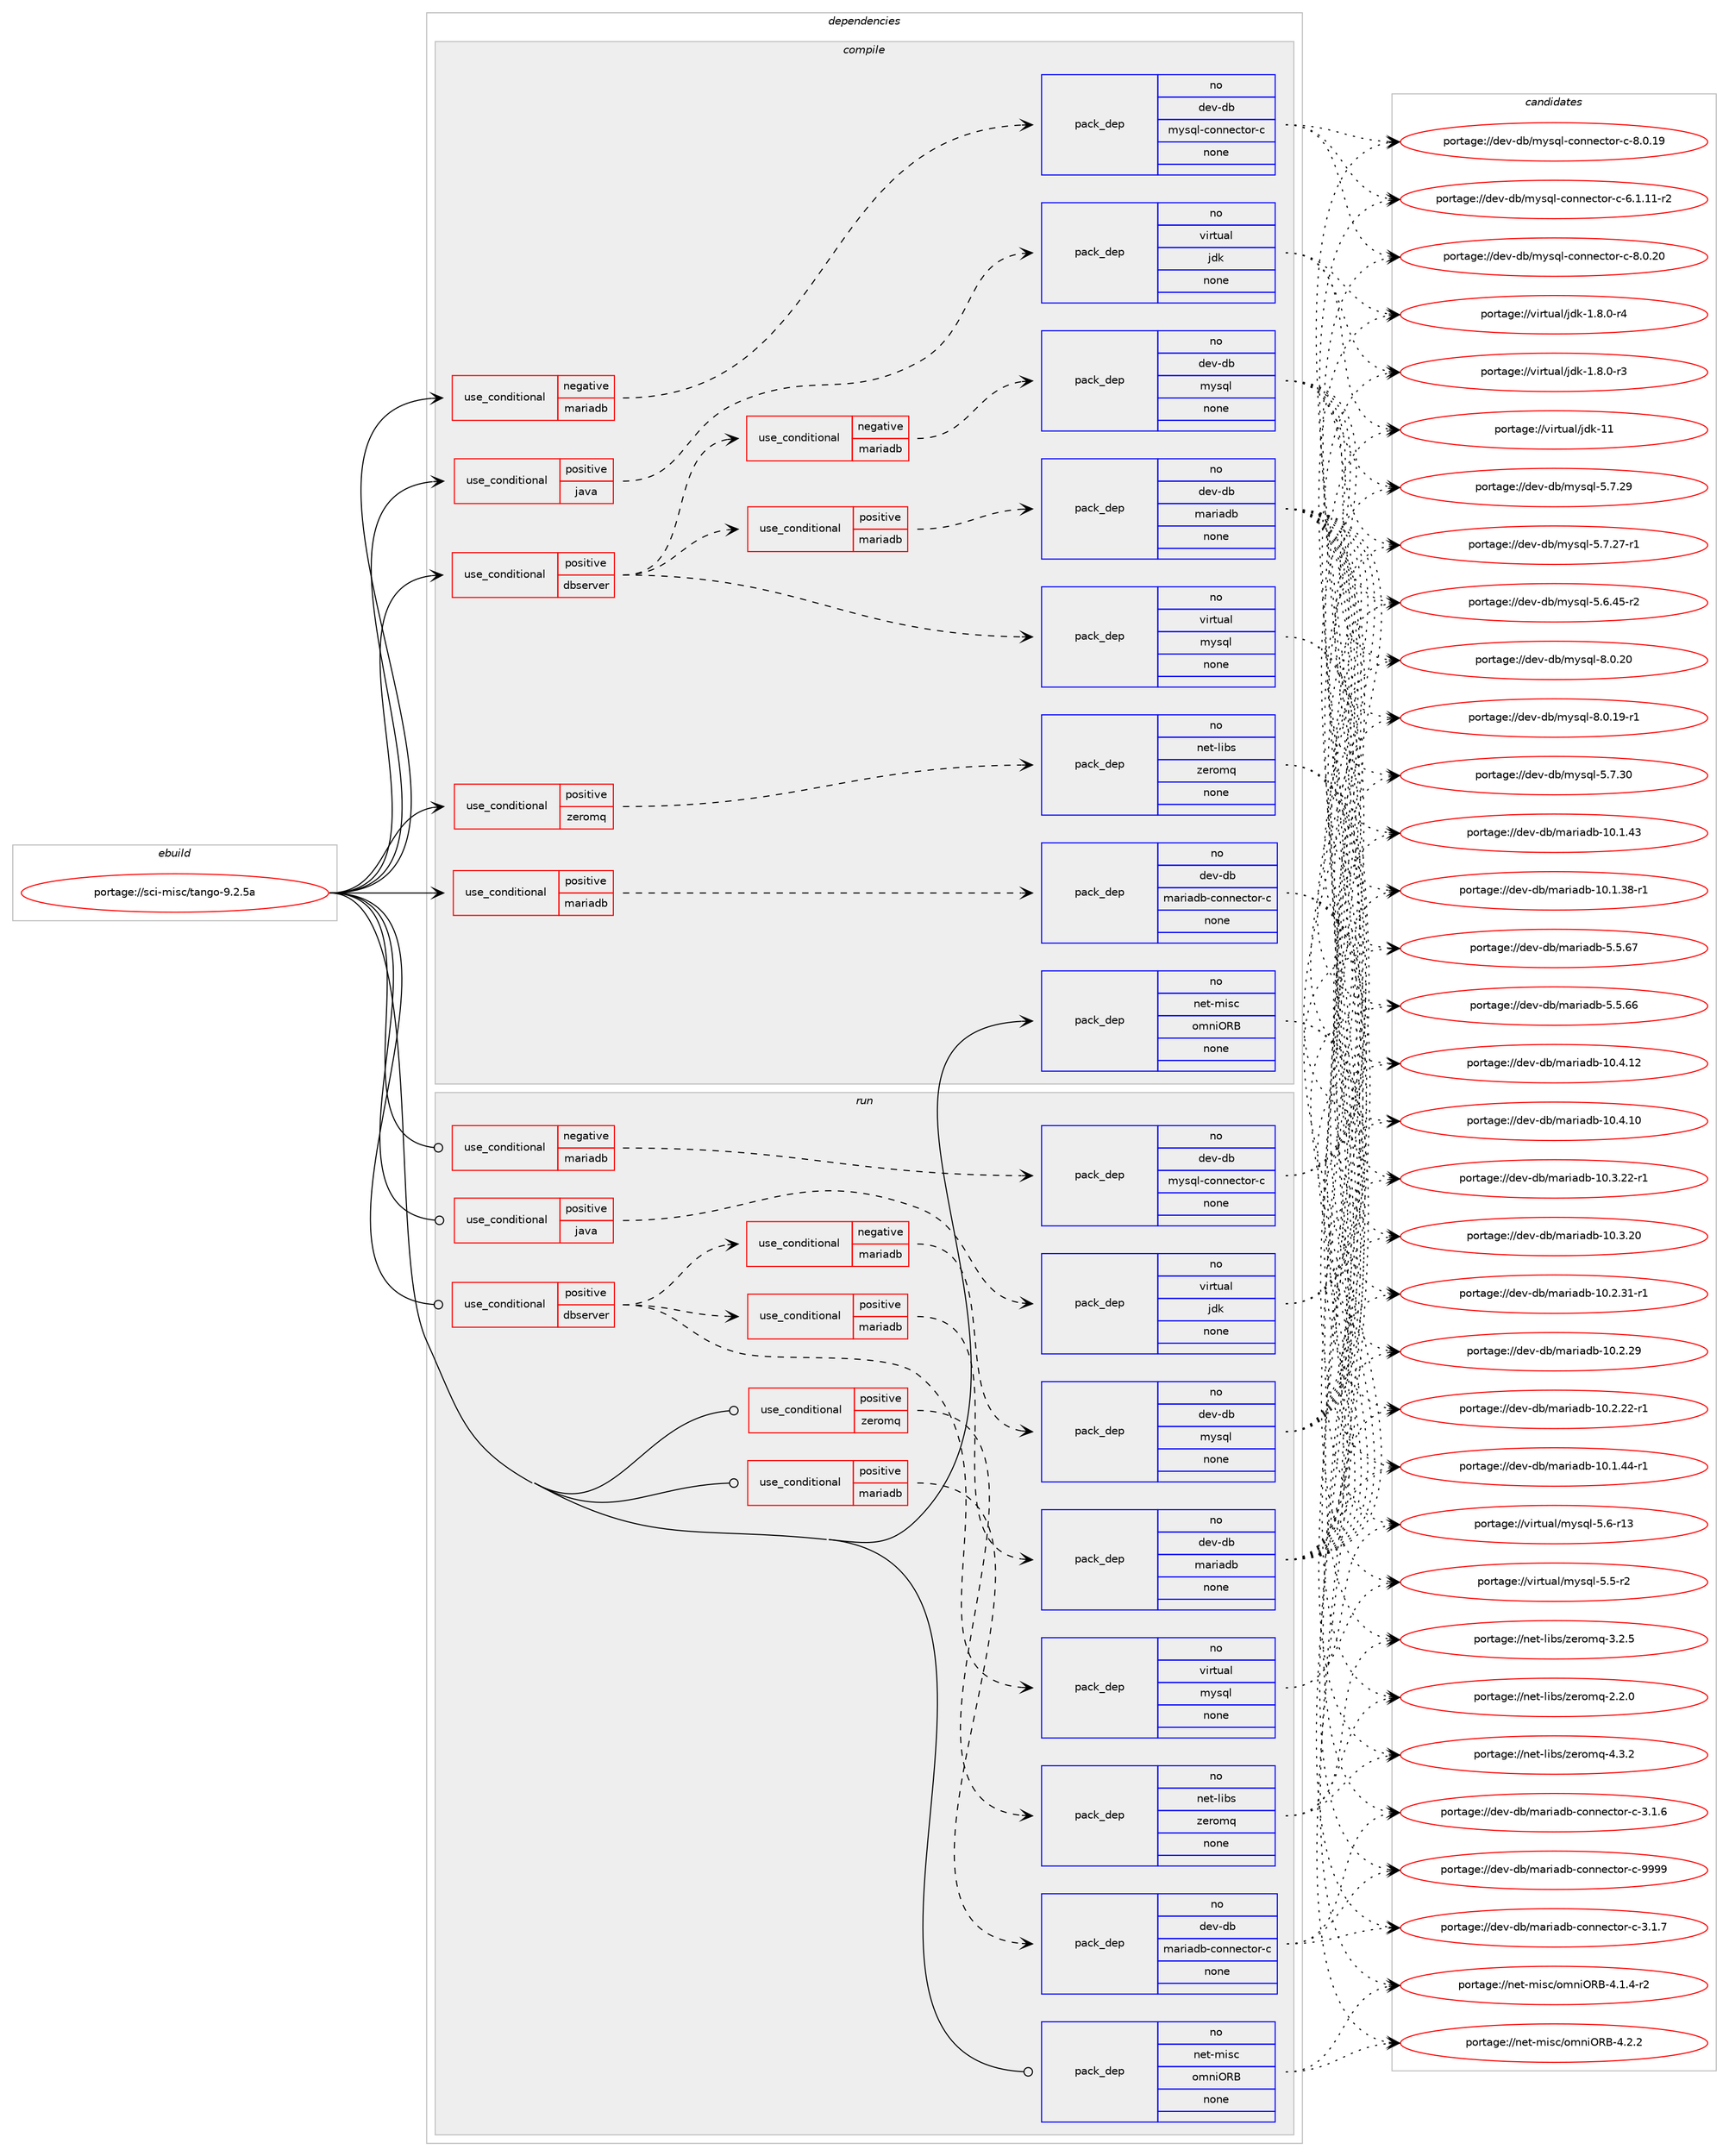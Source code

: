 digraph prolog {

# *************
# Graph options
# *************

newrank=true;
concentrate=true;
compound=true;
graph [rankdir=LR,fontname=Helvetica,fontsize=10,ranksep=1.5];#, ranksep=2.5, nodesep=0.2];
edge  [arrowhead=vee];
node  [fontname=Helvetica,fontsize=10];

# **********
# The ebuild
# **********

subgraph cluster_leftcol {
color=gray;
rank=same;
label=<<i>ebuild</i>>;
id [label="portage://sci-misc/tango-9.2.5a", color=red, width=4, href="../sci-misc/tango-9.2.5a.svg"];
}

# ****************
# The dependencies
# ****************

subgraph cluster_midcol {
color=gray;
label=<<i>dependencies</i>>;
subgraph cluster_compile {
fillcolor="#eeeeee";
style=filled;
label=<<i>compile</i>>;
subgraph cond496 {
dependency5636 [label=<<TABLE BORDER="0" CELLBORDER="1" CELLSPACING="0" CELLPADDING="4"><TR><TD ROWSPAN="3" CELLPADDING="10">use_conditional</TD></TR><TR><TD>negative</TD></TR><TR><TD>mariadb</TD></TR></TABLE>>, shape=none, color=red];
subgraph pack5070 {
dependency5637 [label=<<TABLE BORDER="0" CELLBORDER="1" CELLSPACING="0" CELLPADDING="4" WIDTH="220"><TR><TD ROWSPAN="6" CELLPADDING="30">pack_dep</TD></TR><TR><TD WIDTH="110">no</TD></TR><TR><TD>dev-db</TD></TR><TR><TD>mysql-connector-c</TD></TR><TR><TD>none</TD></TR><TR><TD></TD></TR></TABLE>>, shape=none, color=blue];
}
dependency5636:e -> dependency5637:w [weight=20,style="dashed",arrowhead="vee"];
}
id:e -> dependency5636:w [weight=20,style="solid",arrowhead="vee"];
subgraph cond497 {
dependency5638 [label=<<TABLE BORDER="0" CELLBORDER="1" CELLSPACING="0" CELLPADDING="4"><TR><TD ROWSPAN="3" CELLPADDING="10">use_conditional</TD></TR><TR><TD>positive</TD></TR><TR><TD>dbserver</TD></TR></TABLE>>, shape=none, color=red];
subgraph cond498 {
dependency5639 [label=<<TABLE BORDER="0" CELLBORDER="1" CELLSPACING="0" CELLPADDING="4"><TR><TD ROWSPAN="3" CELLPADDING="10">use_conditional</TD></TR><TR><TD>positive</TD></TR><TR><TD>mariadb</TD></TR></TABLE>>, shape=none, color=red];
subgraph pack5071 {
dependency5640 [label=<<TABLE BORDER="0" CELLBORDER="1" CELLSPACING="0" CELLPADDING="4" WIDTH="220"><TR><TD ROWSPAN="6" CELLPADDING="30">pack_dep</TD></TR><TR><TD WIDTH="110">no</TD></TR><TR><TD>dev-db</TD></TR><TR><TD>mariadb</TD></TR><TR><TD>none</TD></TR><TR><TD></TD></TR></TABLE>>, shape=none, color=blue];
}
dependency5639:e -> dependency5640:w [weight=20,style="dashed",arrowhead="vee"];
}
dependency5638:e -> dependency5639:w [weight=20,style="dashed",arrowhead="vee"];
subgraph cond499 {
dependency5641 [label=<<TABLE BORDER="0" CELLBORDER="1" CELLSPACING="0" CELLPADDING="4"><TR><TD ROWSPAN="3" CELLPADDING="10">use_conditional</TD></TR><TR><TD>negative</TD></TR><TR><TD>mariadb</TD></TR></TABLE>>, shape=none, color=red];
subgraph pack5072 {
dependency5642 [label=<<TABLE BORDER="0" CELLBORDER="1" CELLSPACING="0" CELLPADDING="4" WIDTH="220"><TR><TD ROWSPAN="6" CELLPADDING="30">pack_dep</TD></TR><TR><TD WIDTH="110">no</TD></TR><TR><TD>dev-db</TD></TR><TR><TD>mysql</TD></TR><TR><TD>none</TD></TR><TR><TD></TD></TR></TABLE>>, shape=none, color=blue];
}
dependency5641:e -> dependency5642:w [weight=20,style="dashed",arrowhead="vee"];
}
dependency5638:e -> dependency5641:w [weight=20,style="dashed",arrowhead="vee"];
subgraph pack5073 {
dependency5643 [label=<<TABLE BORDER="0" CELLBORDER="1" CELLSPACING="0" CELLPADDING="4" WIDTH="220"><TR><TD ROWSPAN="6" CELLPADDING="30">pack_dep</TD></TR><TR><TD WIDTH="110">no</TD></TR><TR><TD>virtual</TD></TR><TR><TD>mysql</TD></TR><TR><TD>none</TD></TR><TR><TD></TD></TR></TABLE>>, shape=none, color=blue];
}
dependency5638:e -> dependency5643:w [weight=20,style="dashed",arrowhead="vee"];
}
id:e -> dependency5638:w [weight=20,style="solid",arrowhead="vee"];
subgraph cond500 {
dependency5644 [label=<<TABLE BORDER="0" CELLBORDER="1" CELLSPACING="0" CELLPADDING="4"><TR><TD ROWSPAN="3" CELLPADDING="10">use_conditional</TD></TR><TR><TD>positive</TD></TR><TR><TD>java</TD></TR></TABLE>>, shape=none, color=red];
subgraph pack5074 {
dependency5645 [label=<<TABLE BORDER="0" CELLBORDER="1" CELLSPACING="0" CELLPADDING="4" WIDTH="220"><TR><TD ROWSPAN="6" CELLPADDING="30">pack_dep</TD></TR><TR><TD WIDTH="110">no</TD></TR><TR><TD>virtual</TD></TR><TR><TD>jdk</TD></TR><TR><TD>none</TD></TR><TR><TD></TD></TR></TABLE>>, shape=none, color=blue];
}
dependency5644:e -> dependency5645:w [weight=20,style="dashed",arrowhead="vee"];
}
id:e -> dependency5644:w [weight=20,style="solid",arrowhead="vee"];
subgraph cond501 {
dependency5646 [label=<<TABLE BORDER="0" CELLBORDER="1" CELLSPACING="0" CELLPADDING="4"><TR><TD ROWSPAN="3" CELLPADDING="10">use_conditional</TD></TR><TR><TD>positive</TD></TR><TR><TD>mariadb</TD></TR></TABLE>>, shape=none, color=red];
subgraph pack5075 {
dependency5647 [label=<<TABLE BORDER="0" CELLBORDER="1" CELLSPACING="0" CELLPADDING="4" WIDTH="220"><TR><TD ROWSPAN="6" CELLPADDING="30">pack_dep</TD></TR><TR><TD WIDTH="110">no</TD></TR><TR><TD>dev-db</TD></TR><TR><TD>mariadb-connector-c</TD></TR><TR><TD>none</TD></TR><TR><TD></TD></TR></TABLE>>, shape=none, color=blue];
}
dependency5646:e -> dependency5647:w [weight=20,style="dashed",arrowhead="vee"];
}
id:e -> dependency5646:w [weight=20,style="solid",arrowhead="vee"];
subgraph cond502 {
dependency5648 [label=<<TABLE BORDER="0" CELLBORDER="1" CELLSPACING="0" CELLPADDING="4"><TR><TD ROWSPAN="3" CELLPADDING="10">use_conditional</TD></TR><TR><TD>positive</TD></TR><TR><TD>zeromq</TD></TR></TABLE>>, shape=none, color=red];
subgraph pack5076 {
dependency5649 [label=<<TABLE BORDER="0" CELLBORDER="1" CELLSPACING="0" CELLPADDING="4" WIDTH="220"><TR><TD ROWSPAN="6" CELLPADDING="30">pack_dep</TD></TR><TR><TD WIDTH="110">no</TD></TR><TR><TD>net-libs</TD></TR><TR><TD>zeromq</TD></TR><TR><TD>none</TD></TR><TR><TD></TD></TR></TABLE>>, shape=none, color=blue];
}
dependency5648:e -> dependency5649:w [weight=20,style="dashed",arrowhead="vee"];
}
id:e -> dependency5648:w [weight=20,style="solid",arrowhead="vee"];
subgraph pack5077 {
dependency5650 [label=<<TABLE BORDER="0" CELLBORDER="1" CELLSPACING="0" CELLPADDING="4" WIDTH="220"><TR><TD ROWSPAN="6" CELLPADDING="30">pack_dep</TD></TR><TR><TD WIDTH="110">no</TD></TR><TR><TD>net-misc</TD></TR><TR><TD>omniORB</TD></TR><TR><TD>none</TD></TR><TR><TD></TD></TR></TABLE>>, shape=none, color=blue];
}
id:e -> dependency5650:w [weight=20,style="solid",arrowhead="vee"];
}
subgraph cluster_compileandrun {
fillcolor="#eeeeee";
style=filled;
label=<<i>compile and run</i>>;
}
subgraph cluster_run {
fillcolor="#eeeeee";
style=filled;
label=<<i>run</i>>;
subgraph cond503 {
dependency5651 [label=<<TABLE BORDER="0" CELLBORDER="1" CELLSPACING="0" CELLPADDING="4"><TR><TD ROWSPAN="3" CELLPADDING="10">use_conditional</TD></TR><TR><TD>negative</TD></TR><TR><TD>mariadb</TD></TR></TABLE>>, shape=none, color=red];
subgraph pack5078 {
dependency5652 [label=<<TABLE BORDER="0" CELLBORDER="1" CELLSPACING="0" CELLPADDING="4" WIDTH="220"><TR><TD ROWSPAN="6" CELLPADDING="30">pack_dep</TD></TR><TR><TD WIDTH="110">no</TD></TR><TR><TD>dev-db</TD></TR><TR><TD>mysql-connector-c</TD></TR><TR><TD>none</TD></TR><TR><TD></TD></TR></TABLE>>, shape=none, color=blue];
}
dependency5651:e -> dependency5652:w [weight=20,style="dashed",arrowhead="vee"];
}
id:e -> dependency5651:w [weight=20,style="solid",arrowhead="odot"];
subgraph cond504 {
dependency5653 [label=<<TABLE BORDER="0" CELLBORDER="1" CELLSPACING="0" CELLPADDING="4"><TR><TD ROWSPAN="3" CELLPADDING="10">use_conditional</TD></TR><TR><TD>positive</TD></TR><TR><TD>dbserver</TD></TR></TABLE>>, shape=none, color=red];
subgraph cond505 {
dependency5654 [label=<<TABLE BORDER="0" CELLBORDER="1" CELLSPACING="0" CELLPADDING="4"><TR><TD ROWSPAN="3" CELLPADDING="10">use_conditional</TD></TR><TR><TD>positive</TD></TR><TR><TD>mariadb</TD></TR></TABLE>>, shape=none, color=red];
subgraph pack5079 {
dependency5655 [label=<<TABLE BORDER="0" CELLBORDER="1" CELLSPACING="0" CELLPADDING="4" WIDTH="220"><TR><TD ROWSPAN="6" CELLPADDING="30">pack_dep</TD></TR><TR><TD WIDTH="110">no</TD></TR><TR><TD>dev-db</TD></TR><TR><TD>mariadb</TD></TR><TR><TD>none</TD></TR><TR><TD></TD></TR></TABLE>>, shape=none, color=blue];
}
dependency5654:e -> dependency5655:w [weight=20,style="dashed",arrowhead="vee"];
}
dependency5653:e -> dependency5654:w [weight=20,style="dashed",arrowhead="vee"];
subgraph cond506 {
dependency5656 [label=<<TABLE BORDER="0" CELLBORDER="1" CELLSPACING="0" CELLPADDING="4"><TR><TD ROWSPAN="3" CELLPADDING="10">use_conditional</TD></TR><TR><TD>negative</TD></TR><TR><TD>mariadb</TD></TR></TABLE>>, shape=none, color=red];
subgraph pack5080 {
dependency5657 [label=<<TABLE BORDER="0" CELLBORDER="1" CELLSPACING="0" CELLPADDING="4" WIDTH="220"><TR><TD ROWSPAN="6" CELLPADDING="30">pack_dep</TD></TR><TR><TD WIDTH="110">no</TD></TR><TR><TD>dev-db</TD></TR><TR><TD>mysql</TD></TR><TR><TD>none</TD></TR><TR><TD></TD></TR></TABLE>>, shape=none, color=blue];
}
dependency5656:e -> dependency5657:w [weight=20,style="dashed",arrowhead="vee"];
}
dependency5653:e -> dependency5656:w [weight=20,style="dashed",arrowhead="vee"];
subgraph pack5081 {
dependency5658 [label=<<TABLE BORDER="0" CELLBORDER="1" CELLSPACING="0" CELLPADDING="4" WIDTH="220"><TR><TD ROWSPAN="6" CELLPADDING="30">pack_dep</TD></TR><TR><TD WIDTH="110">no</TD></TR><TR><TD>virtual</TD></TR><TR><TD>mysql</TD></TR><TR><TD>none</TD></TR><TR><TD></TD></TR></TABLE>>, shape=none, color=blue];
}
dependency5653:e -> dependency5658:w [weight=20,style="dashed",arrowhead="vee"];
}
id:e -> dependency5653:w [weight=20,style="solid",arrowhead="odot"];
subgraph cond507 {
dependency5659 [label=<<TABLE BORDER="0" CELLBORDER="1" CELLSPACING="0" CELLPADDING="4"><TR><TD ROWSPAN="3" CELLPADDING="10">use_conditional</TD></TR><TR><TD>positive</TD></TR><TR><TD>java</TD></TR></TABLE>>, shape=none, color=red];
subgraph pack5082 {
dependency5660 [label=<<TABLE BORDER="0" CELLBORDER="1" CELLSPACING="0" CELLPADDING="4" WIDTH="220"><TR><TD ROWSPAN="6" CELLPADDING="30">pack_dep</TD></TR><TR><TD WIDTH="110">no</TD></TR><TR><TD>virtual</TD></TR><TR><TD>jdk</TD></TR><TR><TD>none</TD></TR><TR><TD></TD></TR></TABLE>>, shape=none, color=blue];
}
dependency5659:e -> dependency5660:w [weight=20,style="dashed",arrowhead="vee"];
}
id:e -> dependency5659:w [weight=20,style="solid",arrowhead="odot"];
subgraph cond508 {
dependency5661 [label=<<TABLE BORDER="0" CELLBORDER="1" CELLSPACING="0" CELLPADDING="4"><TR><TD ROWSPAN="3" CELLPADDING="10">use_conditional</TD></TR><TR><TD>positive</TD></TR><TR><TD>mariadb</TD></TR></TABLE>>, shape=none, color=red];
subgraph pack5083 {
dependency5662 [label=<<TABLE BORDER="0" CELLBORDER="1" CELLSPACING="0" CELLPADDING="4" WIDTH="220"><TR><TD ROWSPAN="6" CELLPADDING="30">pack_dep</TD></TR><TR><TD WIDTH="110">no</TD></TR><TR><TD>dev-db</TD></TR><TR><TD>mariadb-connector-c</TD></TR><TR><TD>none</TD></TR><TR><TD></TD></TR></TABLE>>, shape=none, color=blue];
}
dependency5661:e -> dependency5662:w [weight=20,style="dashed",arrowhead="vee"];
}
id:e -> dependency5661:w [weight=20,style="solid",arrowhead="odot"];
subgraph cond509 {
dependency5663 [label=<<TABLE BORDER="0" CELLBORDER="1" CELLSPACING="0" CELLPADDING="4"><TR><TD ROWSPAN="3" CELLPADDING="10">use_conditional</TD></TR><TR><TD>positive</TD></TR><TR><TD>zeromq</TD></TR></TABLE>>, shape=none, color=red];
subgraph pack5084 {
dependency5664 [label=<<TABLE BORDER="0" CELLBORDER="1" CELLSPACING="0" CELLPADDING="4" WIDTH="220"><TR><TD ROWSPAN="6" CELLPADDING="30">pack_dep</TD></TR><TR><TD WIDTH="110">no</TD></TR><TR><TD>net-libs</TD></TR><TR><TD>zeromq</TD></TR><TR><TD>none</TD></TR><TR><TD></TD></TR></TABLE>>, shape=none, color=blue];
}
dependency5663:e -> dependency5664:w [weight=20,style="dashed",arrowhead="vee"];
}
id:e -> dependency5663:w [weight=20,style="solid",arrowhead="odot"];
subgraph pack5085 {
dependency5665 [label=<<TABLE BORDER="0" CELLBORDER="1" CELLSPACING="0" CELLPADDING="4" WIDTH="220"><TR><TD ROWSPAN="6" CELLPADDING="30">pack_dep</TD></TR><TR><TD WIDTH="110">no</TD></TR><TR><TD>net-misc</TD></TR><TR><TD>omniORB</TD></TR><TR><TD>none</TD></TR><TR><TD></TD></TR></TABLE>>, shape=none, color=blue];
}
id:e -> dependency5665:w [weight=20,style="solid",arrowhead="odot"];
}
}

# **************
# The candidates
# **************

subgraph cluster_choices {
rank=same;
color=gray;
label=<<i>candidates</i>>;

subgraph choice5070 {
color=black;
nodesep=1;
choice100101118451009847109121115113108459911111011010199116111114459945564648465048 [label="portage://dev-db/mysql-connector-c-8.0.20", color=red, width=4,href="../dev-db/mysql-connector-c-8.0.20.svg"];
choice100101118451009847109121115113108459911111011010199116111114459945564648464957 [label="portage://dev-db/mysql-connector-c-8.0.19", color=red, width=4,href="../dev-db/mysql-connector-c-8.0.19.svg"];
choice1001011184510098471091211151131084599111110110101991161111144599455446494649494511450 [label="portage://dev-db/mysql-connector-c-6.1.11-r2", color=red, width=4,href="../dev-db/mysql-connector-c-6.1.11-r2.svg"];
dependency5637:e -> choice100101118451009847109121115113108459911111011010199116111114459945564648465048:w [style=dotted,weight="100"];
dependency5637:e -> choice100101118451009847109121115113108459911111011010199116111114459945564648464957:w [style=dotted,weight="100"];
dependency5637:e -> choice1001011184510098471091211151131084599111110110101991161111144599455446494649494511450:w [style=dotted,weight="100"];
}
subgraph choice5071 {
color=black;
nodesep=1;
choice10010111845100984710997114105971009845534653465455 [label="portage://dev-db/mariadb-5.5.67", color=red, width=4,href="../dev-db/mariadb-5.5.67.svg"];
choice10010111845100984710997114105971009845534653465454 [label="portage://dev-db/mariadb-5.5.66", color=red, width=4,href="../dev-db/mariadb-5.5.66.svg"];
choice1001011184510098471099711410597100984549484652464950 [label="portage://dev-db/mariadb-10.4.12", color=red, width=4,href="../dev-db/mariadb-10.4.12.svg"];
choice1001011184510098471099711410597100984549484652464948 [label="portage://dev-db/mariadb-10.4.10", color=red, width=4,href="../dev-db/mariadb-10.4.10.svg"];
choice10010111845100984710997114105971009845494846514650504511449 [label="portage://dev-db/mariadb-10.3.22-r1", color=red, width=4,href="../dev-db/mariadb-10.3.22-r1.svg"];
choice1001011184510098471099711410597100984549484651465048 [label="portage://dev-db/mariadb-10.3.20", color=red, width=4,href="../dev-db/mariadb-10.3.20.svg"];
choice10010111845100984710997114105971009845494846504651494511449 [label="portage://dev-db/mariadb-10.2.31-r1", color=red, width=4,href="../dev-db/mariadb-10.2.31-r1.svg"];
choice1001011184510098471099711410597100984549484650465057 [label="portage://dev-db/mariadb-10.2.29", color=red, width=4,href="../dev-db/mariadb-10.2.29.svg"];
choice10010111845100984710997114105971009845494846504650504511449 [label="portage://dev-db/mariadb-10.2.22-r1", color=red, width=4,href="../dev-db/mariadb-10.2.22-r1.svg"];
choice10010111845100984710997114105971009845494846494652524511449 [label="portage://dev-db/mariadb-10.1.44-r1", color=red, width=4,href="../dev-db/mariadb-10.1.44-r1.svg"];
choice1001011184510098471099711410597100984549484649465251 [label="portage://dev-db/mariadb-10.1.43", color=red, width=4,href="../dev-db/mariadb-10.1.43.svg"];
choice10010111845100984710997114105971009845494846494651564511449 [label="portage://dev-db/mariadb-10.1.38-r1", color=red, width=4,href="../dev-db/mariadb-10.1.38-r1.svg"];
dependency5640:e -> choice10010111845100984710997114105971009845534653465455:w [style=dotted,weight="100"];
dependency5640:e -> choice10010111845100984710997114105971009845534653465454:w [style=dotted,weight="100"];
dependency5640:e -> choice1001011184510098471099711410597100984549484652464950:w [style=dotted,weight="100"];
dependency5640:e -> choice1001011184510098471099711410597100984549484652464948:w [style=dotted,weight="100"];
dependency5640:e -> choice10010111845100984710997114105971009845494846514650504511449:w [style=dotted,weight="100"];
dependency5640:e -> choice1001011184510098471099711410597100984549484651465048:w [style=dotted,weight="100"];
dependency5640:e -> choice10010111845100984710997114105971009845494846504651494511449:w [style=dotted,weight="100"];
dependency5640:e -> choice1001011184510098471099711410597100984549484650465057:w [style=dotted,weight="100"];
dependency5640:e -> choice10010111845100984710997114105971009845494846504650504511449:w [style=dotted,weight="100"];
dependency5640:e -> choice10010111845100984710997114105971009845494846494652524511449:w [style=dotted,weight="100"];
dependency5640:e -> choice1001011184510098471099711410597100984549484649465251:w [style=dotted,weight="100"];
dependency5640:e -> choice10010111845100984710997114105971009845494846494651564511449:w [style=dotted,weight="100"];
}
subgraph choice5072 {
color=black;
nodesep=1;
choice10010111845100984710912111511310845564648465048 [label="portage://dev-db/mysql-8.0.20", color=red, width=4,href="../dev-db/mysql-8.0.20.svg"];
choice100101118451009847109121115113108455646484649574511449 [label="portage://dev-db/mysql-8.0.19-r1", color=red, width=4,href="../dev-db/mysql-8.0.19-r1.svg"];
choice10010111845100984710912111511310845534655465148 [label="portage://dev-db/mysql-5.7.30", color=red, width=4,href="../dev-db/mysql-5.7.30.svg"];
choice10010111845100984710912111511310845534655465057 [label="portage://dev-db/mysql-5.7.29", color=red, width=4,href="../dev-db/mysql-5.7.29.svg"];
choice100101118451009847109121115113108455346554650554511449 [label="portage://dev-db/mysql-5.7.27-r1", color=red, width=4,href="../dev-db/mysql-5.7.27-r1.svg"];
choice100101118451009847109121115113108455346544652534511450 [label="portage://dev-db/mysql-5.6.45-r2", color=red, width=4,href="../dev-db/mysql-5.6.45-r2.svg"];
dependency5642:e -> choice10010111845100984710912111511310845564648465048:w [style=dotted,weight="100"];
dependency5642:e -> choice100101118451009847109121115113108455646484649574511449:w [style=dotted,weight="100"];
dependency5642:e -> choice10010111845100984710912111511310845534655465148:w [style=dotted,weight="100"];
dependency5642:e -> choice10010111845100984710912111511310845534655465057:w [style=dotted,weight="100"];
dependency5642:e -> choice100101118451009847109121115113108455346554650554511449:w [style=dotted,weight="100"];
dependency5642:e -> choice100101118451009847109121115113108455346544652534511450:w [style=dotted,weight="100"];
}
subgraph choice5073 {
color=black;
nodesep=1;
choice118105114116117971084710912111511310845534654451144951 [label="portage://virtual/mysql-5.6-r13", color=red, width=4,href="../virtual/mysql-5.6-r13.svg"];
choice1181051141161179710847109121115113108455346534511450 [label="portage://virtual/mysql-5.5-r2", color=red, width=4,href="../virtual/mysql-5.5-r2.svg"];
dependency5643:e -> choice118105114116117971084710912111511310845534654451144951:w [style=dotted,weight="100"];
dependency5643:e -> choice1181051141161179710847109121115113108455346534511450:w [style=dotted,weight="100"];
}
subgraph choice5074 {
color=black;
nodesep=1;
choice1181051141161179710847106100107454949 [label="portage://virtual/jdk-11", color=red, width=4,href="../virtual/jdk-11.svg"];
choice11810511411611797108471061001074549465646484511452 [label="portage://virtual/jdk-1.8.0-r4", color=red, width=4,href="../virtual/jdk-1.8.0-r4.svg"];
choice11810511411611797108471061001074549465646484511451 [label="portage://virtual/jdk-1.8.0-r3", color=red, width=4,href="../virtual/jdk-1.8.0-r3.svg"];
dependency5645:e -> choice1181051141161179710847106100107454949:w [style=dotted,weight="100"];
dependency5645:e -> choice11810511411611797108471061001074549465646484511452:w [style=dotted,weight="100"];
dependency5645:e -> choice11810511411611797108471061001074549465646484511451:w [style=dotted,weight="100"];
}
subgraph choice5075 {
color=black;
nodesep=1;
choice10010111845100984710997114105971009845991111101101019911611111445994557575757 [label="portage://dev-db/mariadb-connector-c-9999", color=red, width=4,href="../dev-db/mariadb-connector-c-9999.svg"];
choice1001011184510098471099711410597100984599111110110101991161111144599455146494655 [label="portage://dev-db/mariadb-connector-c-3.1.7", color=red, width=4,href="../dev-db/mariadb-connector-c-3.1.7.svg"];
choice1001011184510098471099711410597100984599111110110101991161111144599455146494654 [label="portage://dev-db/mariadb-connector-c-3.1.6", color=red, width=4,href="../dev-db/mariadb-connector-c-3.1.6.svg"];
dependency5647:e -> choice10010111845100984710997114105971009845991111101101019911611111445994557575757:w [style=dotted,weight="100"];
dependency5647:e -> choice1001011184510098471099711410597100984599111110110101991161111144599455146494655:w [style=dotted,weight="100"];
dependency5647:e -> choice1001011184510098471099711410597100984599111110110101991161111144599455146494654:w [style=dotted,weight="100"];
}
subgraph choice5076 {
color=black;
nodesep=1;
choice110101116451081059811547122101114111109113455246514650 [label="portage://net-libs/zeromq-4.3.2", color=red, width=4,href="../net-libs/zeromq-4.3.2.svg"];
choice110101116451081059811547122101114111109113455146504653 [label="portage://net-libs/zeromq-3.2.5", color=red, width=4,href="../net-libs/zeromq-3.2.5.svg"];
choice110101116451081059811547122101114111109113455046504648 [label="portage://net-libs/zeromq-2.2.0", color=red, width=4,href="../net-libs/zeromq-2.2.0.svg"];
dependency5649:e -> choice110101116451081059811547122101114111109113455246514650:w [style=dotted,weight="100"];
dependency5649:e -> choice110101116451081059811547122101114111109113455146504653:w [style=dotted,weight="100"];
dependency5649:e -> choice110101116451081059811547122101114111109113455046504648:w [style=dotted,weight="100"];
}
subgraph choice5077 {
color=black;
nodesep=1;
choice110101116451091051159947111109110105798266455246504650 [label="portage://net-misc/omniORB-4.2.2", color=red, width=4,href="../net-misc/omniORB-4.2.2.svg"];
choice1101011164510910511599471111091101057982664552464946524511450 [label="portage://net-misc/omniORB-4.1.4-r2", color=red, width=4,href="../net-misc/omniORB-4.1.4-r2.svg"];
dependency5650:e -> choice110101116451091051159947111109110105798266455246504650:w [style=dotted,weight="100"];
dependency5650:e -> choice1101011164510910511599471111091101057982664552464946524511450:w [style=dotted,weight="100"];
}
subgraph choice5078 {
color=black;
nodesep=1;
choice100101118451009847109121115113108459911111011010199116111114459945564648465048 [label="portage://dev-db/mysql-connector-c-8.0.20", color=red, width=4,href="../dev-db/mysql-connector-c-8.0.20.svg"];
choice100101118451009847109121115113108459911111011010199116111114459945564648464957 [label="portage://dev-db/mysql-connector-c-8.0.19", color=red, width=4,href="../dev-db/mysql-connector-c-8.0.19.svg"];
choice1001011184510098471091211151131084599111110110101991161111144599455446494649494511450 [label="portage://dev-db/mysql-connector-c-6.1.11-r2", color=red, width=4,href="../dev-db/mysql-connector-c-6.1.11-r2.svg"];
dependency5652:e -> choice100101118451009847109121115113108459911111011010199116111114459945564648465048:w [style=dotted,weight="100"];
dependency5652:e -> choice100101118451009847109121115113108459911111011010199116111114459945564648464957:w [style=dotted,weight="100"];
dependency5652:e -> choice1001011184510098471091211151131084599111110110101991161111144599455446494649494511450:w [style=dotted,weight="100"];
}
subgraph choice5079 {
color=black;
nodesep=1;
choice10010111845100984710997114105971009845534653465455 [label="portage://dev-db/mariadb-5.5.67", color=red, width=4,href="../dev-db/mariadb-5.5.67.svg"];
choice10010111845100984710997114105971009845534653465454 [label="portage://dev-db/mariadb-5.5.66", color=red, width=4,href="../dev-db/mariadb-5.5.66.svg"];
choice1001011184510098471099711410597100984549484652464950 [label="portage://dev-db/mariadb-10.4.12", color=red, width=4,href="../dev-db/mariadb-10.4.12.svg"];
choice1001011184510098471099711410597100984549484652464948 [label="portage://dev-db/mariadb-10.4.10", color=red, width=4,href="../dev-db/mariadb-10.4.10.svg"];
choice10010111845100984710997114105971009845494846514650504511449 [label="portage://dev-db/mariadb-10.3.22-r1", color=red, width=4,href="../dev-db/mariadb-10.3.22-r1.svg"];
choice1001011184510098471099711410597100984549484651465048 [label="portage://dev-db/mariadb-10.3.20", color=red, width=4,href="../dev-db/mariadb-10.3.20.svg"];
choice10010111845100984710997114105971009845494846504651494511449 [label="portage://dev-db/mariadb-10.2.31-r1", color=red, width=4,href="../dev-db/mariadb-10.2.31-r1.svg"];
choice1001011184510098471099711410597100984549484650465057 [label="portage://dev-db/mariadb-10.2.29", color=red, width=4,href="../dev-db/mariadb-10.2.29.svg"];
choice10010111845100984710997114105971009845494846504650504511449 [label="portage://dev-db/mariadb-10.2.22-r1", color=red, width=4,href="../dev-db/mariadb-10.2.22-r1.svg"];
choice10010111845100984710997114105971009845494846494652524511449 [label="portage://dev-db/mariadb-10.1.44-r1", color=red, width=4,href="../dev-db/mariadb-10.1.44-r1.svg"];
choice1001011184510098471099711410597100984549484649465251 [label="portage://dev-db/mariadb-10.1.43", color=red, width=4,href="../dev-db/mariadb-10.1.43.svg"];
choice10010111845100984710997114105971009845494846494651564511449 [label="portage://dev-db/mariadb-10.1.38-r1", color=red, width=4,href="../dev-db/mariadb-10.1.38-r1.svg"];
dependency5655:e -> choice10010111845100984710997114105971009845534653465455:w [style=dotted,weight="100"];
dependency5655:e -> choice10010111845100984710997114105971009845534653465454:w [style=dotted,weight="100"];
dependency5655:e -> choice1001011184510098471099711410597100984549484652464950:w [style=dotted,weight="100"];
dependency5655:e -> choice1001011184510098471099711410597100984549484652464948:w [style=dotted,weight="100"];
dependency5655:e -> choice10010111845100984710997114105971009845494846514650504511449:w [style=dotted,weight="100"];
dependency5655:e -> choice1001011184510098471099711410597100984549484651465048:w [style=dotted,weight="100"];
dependency5655:e -> choice10010111845100984710997114105971009845494846504651494511449:w [style=dotted,weight="100"];
dependency5655:e -> choice1001011184510098471099711410597100984549484650465057:w [style=dotted,weight="100"];
dependency5655:e -> choice10010111845100984710997114105971009845494846504650504511449:w [style=dotted,weight="100"];
dependency5655:e -> choice10010111845100984710997114105971009845494846494652524511449:w [style=dotted,weight="100"];
dependency5655:e -> choice1001011184510098471099711410597100984549484649465251:w [style=dotted,weight="100"];
dependency5655:e -> choice10010111845100984710997114105971009845494846494651564511449:w [style=dotted,weight="100"];
}
subgraph choice5080 {
color=black;
nodesep=1;
choice10010111845100984710912111511310845564648465048 [label="portage://dev-db/mysql-8.0.20", color=red, width=4,href="../dev-db/mysql-8.0.20.svg"];
choice100101118451009847109121115113108455646484649574511449 [label="portage://dev-db/mysql-8.0.19-r1", color=red, width=4,href="../dev-db/mysql-8.0.19-r1.svg"];
choice10010111845100984710912111511310845534655465148 [label="portage://dev-db/mysql-5.7.30", color=red, width=4,href="../dev-db/mysql-5.7.30.svg"];
choice10010111845100984710912111511310845534655465057 [label="portage://dev-db/mysql-5.7.29", color=red, width=4,href="../dev-db/mysql-5.7.29.svg"];
choice100101118451009847109121115113108455346554650554511449 [label="portage://dev-db/mysql-5.7.27-r1", color=red, width=4,href="../dev-db/mysql-5.7.27-r1.svg"];
choice100101118451009847109121115113108455346544652534511450 [label="portage://dev-db/mysql-5.6.45-r2", color=red, width=4,href="../dev-db/mysql-5.6.45-r2.svg"];
dependency5657:e -> choice10010111845100984710912111511310845564648465048:w [style=dotted,weight="100"];
dependency5657:e -> choice100101118451009847109121115113108455646484649574511449:w [style=dotted,weight="100"];
dependency5657:e -> choice10010111845100984710912111511310845534655465148:w [style=dotted,weight="100"];
dependency5657:e -> choice10010111845100984710912111511310845534655465057:w [style=dotted,weight="100"];
dependency5657:e -> choice100101118451009847109121115113108455346554650554511449:w [style=dotted,weight="100"];
dependency5657:e -> choice100101118451009847109121115113108455346544652534511450:w [style=dotted,weight="100"];
}
subgraph choice5081 {
color=black;
nodesep=1;
choice118105114116117971084710912111511310845534654451144951 [label="portage://virtual/mysql-5.6-r13", color=red, width=4,href="../virtual/mysql-5.6-r13.svg"];
choice1181051141161179710847109121115113108455346534511450 [label="portage://virtual/mysql-5.5-r2", color=red, width=4,href="../virtual/mysql-5.5-r2.svg"];
dependency5658:e -> choice118105114116117971084710912111511310845534654451144951:w [style=dotted,weight="100"];
dependency5658:e -> choice1181051141161179710847109121115113108455346534511450:w [style=dotted,weight="100"];
}
subgraph choice5082 {
color=black;
nodesep=1;
choice1181051141161179710847106100107454949 [label="portage://virtual/jdk-11", color=red, width=4,href="../virtual/jdk-11.svg"];
choice11810511411611797108471061001074549465646484511452 [label="portage://virtual/jdk-1.8.0-r4", color=red, width=4,href="../virtual/jdk-1.8.0-r4.svg"];
choice11810511411611797108471061001074549465646484511451 [label="portage://virtual/jdk-1.8.0-r3", color=red, width=4,href="../virtual/jdk-1.8.0-r3.svg"];
dependency5660:e -> choice1181051141161179710847106100107454949:w [style=dotted,weight="100"];
dependency5660:e -> choice11810511411611797108471061001074549465646484511452:w [style=dotted,weight="100"];
dependency5660:e -> choice11810511411611797108471061001074549465646484511451:w [style=dotted,weight="100"];
}
subgraph choice5083 {
color=black;
nodesep=1;
choice10010111845100984710997114105971009845991111101101019911611111445994557575757 [label="portage://dev-db/mariadb-connector-c-9999", color=red, width=4,href="../dev-db/mariadb-connector-c-9999.svg"];
choice1001011184510098471099711410597100984599111110110101991161111144599455146494655 [label="portage://dev-db/mariadb-connector-c-3.1.7", color=red, width=4,href="../dev-db/mariadb-connector-c-3.1.7.svg"];
choice1001011184510098471099711410597100984599111110110101991161111144599455146494654 [label="portage://dev-db/mariadb-connector-c-3.1.6", color=red, width=4,href="../dev-db/mariadb-connector-c-3.1.6.svg"];
dependency5662:e -> choice10010111845100984710997114105971009845991111101101019911611111445994557575757:w [style=dotted,weight="100"];
dependency5662:e -> choice1001011184510098471099711410597100984599111110110101991161111144599455146494655:w [style=dotted,weight="100"];
dependency5662:e -> choice1001011184510098471099711410597100984599111110110101991161111144599455146494654:w [style=dotted,weight="100"];
}
subgraph choice5084 {
color=black;
nodesep=1;
choice110101116451081059811547122101114111109113455246514650 [label="portage://net-libs/zeromq-4.3.2", color=red, width=4,href="../net-libs/zeromq-4.3.2.svg"];
choice110101116451081059811547122101114111109113455146504653 [label="portage://net-libs/zeromq-3.2.5", color=red, width=4,href="../net-libs/zeromq-3.2.5.svg"];
choice110101116451081059811547122101114111109113455046504648 [label="portage://net-libs/zeromq-2.2.0", color=red, width=4,href="../net-libs/zeromq-2.2.0.svg"];
dependency5664:e -> choice110101116451081059811547122101114111109113455246514650:w [style=dotted,weight="100"];
dependency5664:e -> choice110101116451081059811547122101114111109113455146504653:w [style=dotted,weight="100"];
dependency5664:e -> choice110101116451081059811547122101114111109113455046504648:w [style=dotted,weight="100"];
}
subgraph choice5085 {
color=black;
nodesep=1;
choice110101116451091051159947111109110105798266455246504650 [label="portage://net-misc/omniORB-4.2.2", color=red, width=4,href="../net-misc/omniORB-4.2.2.svg"];
choice1101011164510910511599471111091101057982664552464946524511450 [label="portage://net-misc/omniORB-4.1.4-r2", color=red, width=4,href="../net-misc/omniORB-4.1.4-r2.svg"];
dependency5665:e -> choice110101116451091051159947111109110105798266455246504650:w [style=dotted,weight="100"];
dependency5665:e -> choice1101011164510910511599471111091101057982664552464946524511450:w [style=dotted,weight="100"];
}
}

}
